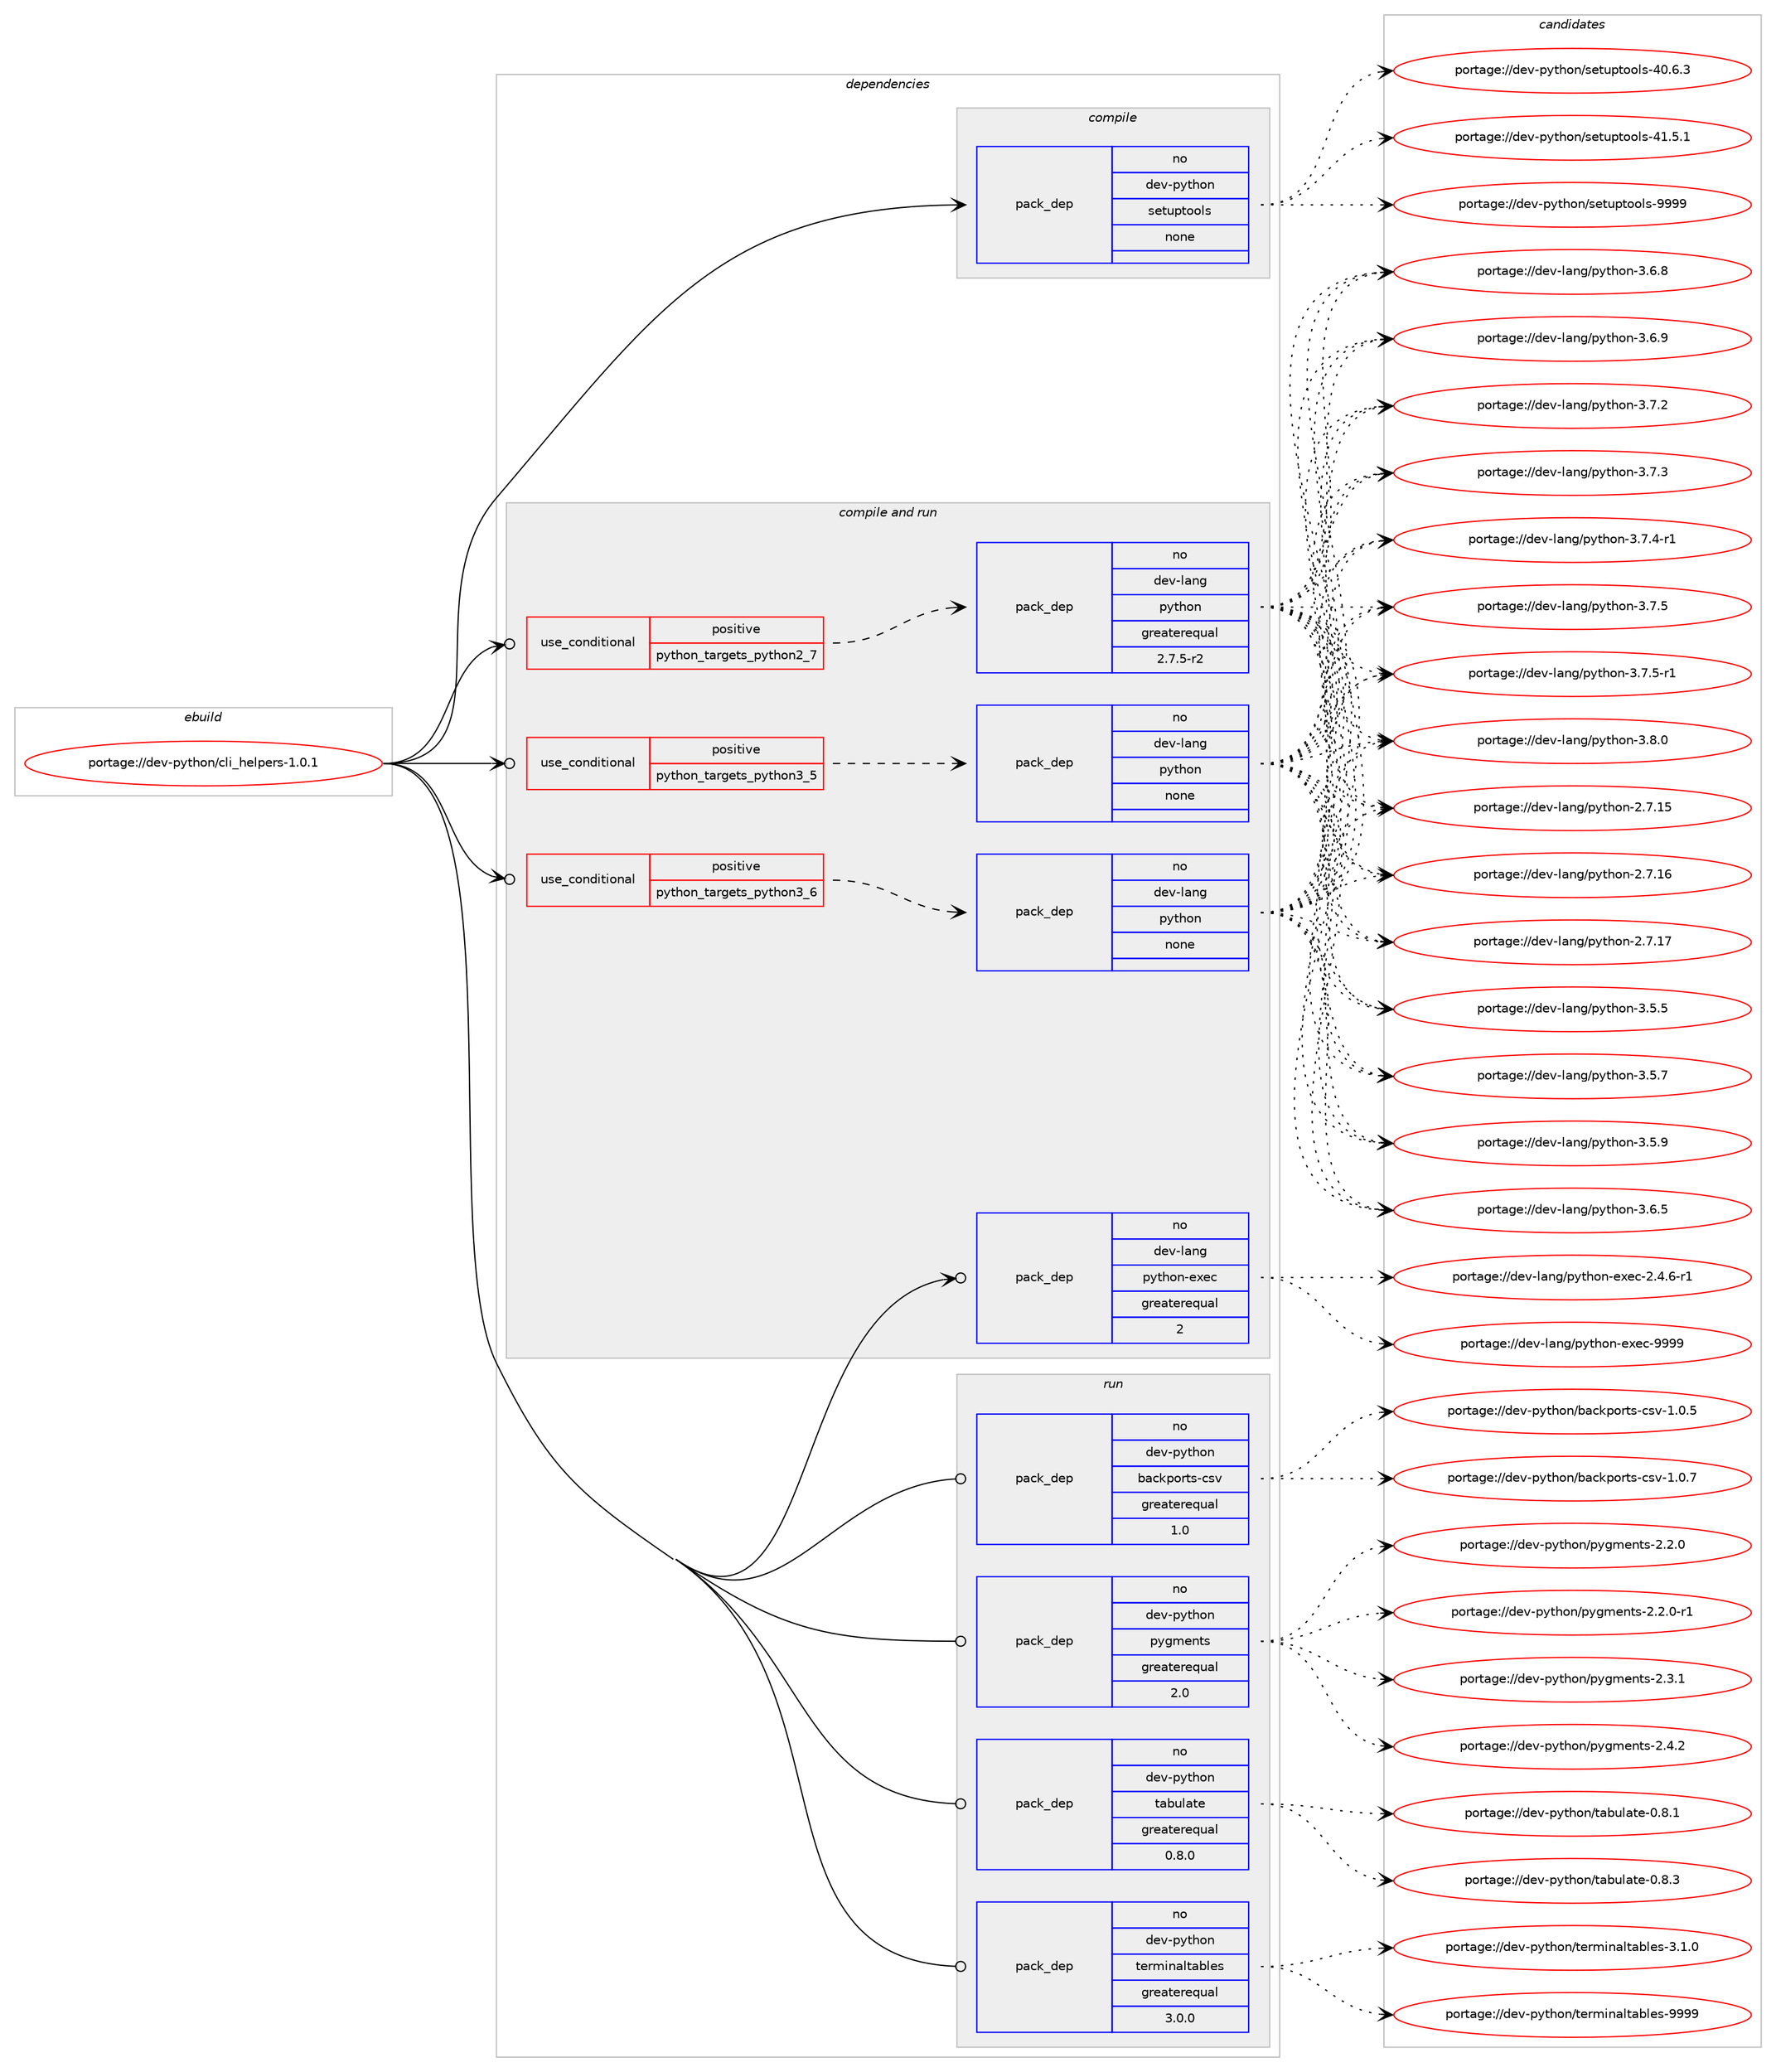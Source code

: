 digraph prolog {

# *************
# Graph options
# *************

newrank=true;
concentrate=true;
compound=true;
graph [rankdir=LR,fontname=Helvetica,fontsize=10,ranksep=1.5];#, ranksep=2.5, nodesep=0.2];
edge  [arrowhead=vee];
node  [fontname=Helvetica,fontsize=10];

# **********
# The ebuild
# **********

subgraph cluster_leftcol {
color=gray;
rank=same;
label=<<i>ebuild</i>>;
id [label="portage://dev-python/cli_helpers-1.0.1", color=red, width=4, href="../dev-python/cli_helpers-1.0.1.svg"];
}

# ****************
# The dependencies
# ****************

subgraph cluster_midcol {
color=gray;
label=<<i>dependencies</i>>;
subgraph cluster_compile {
fillcolor="#eeeeee";
style=filled;
label=<<i>compile</i>>;
subgraph pack103831 {
dependency134005 [label=<<TABLE BORDER="0" CELLBORDER="1" CELLSPACING="0" CELLPADDING="4" WIDTH="220"><TR><TD ROWSPAN="6" CELLPADDING="30">pack_dep</TD></TR><TR><TD WIDTH="110">no</TD></TR><TR><TD>dev-python</TD></TR><TR><TD>setuptools</TD></TR><TR><TD>none</TD></TR><TR><TD></TD></TR></TABLE>>, shape=none, color=blue];
}
id:e -> dependency134005:w [weight=20,style="solid",arrowhead="vee"];
}
subgraph cluster_compileandrun {
fillcolor="#eeeeee";
style=filled;
label=<<i>compile and run</i>>;
subgraph cond26862 {
dependency134006 [label=<<TABLE BORDER="0" CELLBORDER="1" CELLSPACING="0" CELLPADDING="4"><TR><TD ROWSPAN="3" CELLPADDING="10">use_conditional</TD></TR><TR><TD>positive</TD></TR><TR><TD>python_targets_python2_7</TD></TR></TABLE>>, shape=none, color=red];
subgraph pack103832 {
dependency134007 [label=<<TABLE BORDER="0" CELLBORDER="1" CELLSPACING="0" CELLPADDING="4" WIDTH="220"><TR><TD ROWSPAN="6" CELLPADDING="30">pack_dep</TD></TR><TR><TD WIDTH="110">no</TD></TR><TR><TD>dev-lang</TD></TR><TR><TD>python</TD></TR><TR><TD>greaterequal</TD></TR><TR><TD>2.7.5-r2</TD></TR></TABLE>>, shape=none, color=blue];
}
dependency134006:e -> dependency134007:w [weight=20,style="dashed",arrowhead="vee"];
}
id:e -> dependency134006:w [weight=20,style="solid",arrowhead="odotvee"];
subgraph cond26863 {
dependency134008 [label=<<TABLE BORDER="0" CELLBORDER="1" CELLSPACING="0" CELLPADDING="4"><TR><TD ROWSPAN="3" CELLPADDING="10">use_conditional</TD></TR><TR><TD>positive</TD></TR><TR><TD>python_targets_python3_5</TD></TR></TABLE>>, shape=none, color=red];
subgraph pack103833 {
dependency134009 [label=<<TABLE BORDER="0" CELLBORDER="1" CELLSPACING="0" CELLPADDING="4" WIDTH="220"><TR><TD ROWSPAN="6" CELLPADDING="30">pack_dep</TD></TR><TR><TD WIDTH="110">no</TD></TR><TR><TD>dev-lang</TD></TR><TR><TD>python</TD></TR><TR><TD>none</TD></TR><TR><TD></TD></TR></TABLE>>, shape=none, color=blue];
}
dependency134008:e -> dependency134009:w [weight=20,style="dashed",arrowhead="vee"];
}
id:e -> dependency134008:w [weight=20,style="solid",arrowhead="odotvee"];
subgraph cond26864 {
dependency134010 [label=<<TABLE BORDER="0" CELLBORDER="1" CELLSPACING="0" CELLPADDING="4"><TR><TD ROWSPAN="3" CELLPADDING="10">use_conditional</TD></TR><TR><TD>positive</TD></TR><TR><TD>python_targets_python3_6</TD></TR></TABLE>>, shape=none, color=red];
subgraph pack103834 {
dependency134011 [label=<<TABLE BORDER="0" CELLBORDER="1" CELLSPACING="0" CELLPADDING="4" WIDTH="220"><TR><TD ROWSPAN="6" CELLPADDING="30">pack_dep</TD></TR><TR><TD WIDTH="110">no</TD></TR><TR><TD>dev-lang</TD></TR><TR><TD>python</TD></TR><TR><TD>none</TD></TR><TR><TD></TD></TR></TABLE>>, shape=none, color=blue];
}
dependency134010:e -> dependency134011:w [weight=20,style="dashed",arrowhead="vee"];
}
id:e -> dependency134010:w [weight=20,style="solid",arrowhead="odotvee"];
subgraph pack103835 {
dependency134012 [label=<<TABLE BORDER="0" CELLBORDER="1" CELLSPACING="0" CELLPADDING="4" WIDTH="220"><TR><TD ROWSPAN="6" CELLPADDING="30">pack_dep</TD></TR><TR><TD WIDTH="110">no</TD></TR><TR><TD>dev-lang</TD></TR><TR><TD>python-exec</TD></TR><TR><TD>greaterequal</TD></TR><TR><TD>2</TD></TR></TABLE>>, shape=none, color=blue];
}
id:e -> dependency134012:w [weight=20,style="solid",arrowhead="odotvee"];
}
subgraph cluster_run {
fillcolor="#eeeeee";
style=filled;
label=<<i>run</i>>;
subgraph pack103836 {
dependency134013 [label=<<TABLE BORDER="0" CELLBORDER="1" CELLSPACING="0" CELLPADDING="4" WIDTH="220"><TR><TD ROWSPAN="6" CELLPADDING="30">pack_dep</TD></TR><TR><TD WIDTH="110">no</TD></TR><TR><TD>dev-python</TD></TR><TR><TD>backports-csv</TD></TR><TR><TD>greaterequal</TD></TR><TR><TD>1.0</TD></TR></TABLE>>, shape=none, color=blue];
}
id:e -> dependency134013:w [weight=20,style="solid",arrowhead="odot"];
subgraph pack103837 {
dependency134014 [label=<<TABLE BORDER="0" CELLBORDER="1" CELLSPACING="0" CELLPADDING="4" WIDTH="220"><TR><TD ROWSPAN="6" CELLPADDING="30">pack_dep</TD></TR><TR><TD WIDTH="110">no</TD></TR><TR><TD>dev-python</TD></TR><TR><TD>pygments</TD></TR><TR><TD>greaterequal</TD></TR><TR><TD>2.0</TD></TR></TABLE>>, shape=none, color=blue];
}
id:e -> dependency134014:w [weight=20,style="solid",arrowhead="odot"];
subgraph pack103838 {
dependency134015 [label=<<TABLE BORDER="0" CELLBORDER="1" CELLSPACING="0" CELLPADDING="4" WIDTH="220"><TR><TD ROWSPAN="6" CELLPADDING="30">pack_dep</TD></TR><TR><TD WIDTH="110">no</TD></TR><TR><TD>dev-python</TD></TR><TR><TD>tabulate</TD></TR><TR><TD>greaterequal</TD></TR><TR><TD>0.8.0</TD></TR></TABLE>>, shape=none, color=blue];
}
id:e -> dependency134015:w [weight=20,style="solid",arrowhead="odot"];
subgraph pack103839 {
dependency134016 [label=<<TABLE BORDER="0" CELLBORDER="1" CELLSPACING="0" CELLPADDING="4" WIDTH="220"><TR><TD ROWSPAN="6" CELLPADDING="30">pack_dep</TD></TR><TR><TD WIDTH="110">no</TD></TR><TR><TD>dev-python</TD></TR><TR><TD>terminaltables</TD></TR><TR><TD>greaterequal</TD></TR><TR><TD>3.0.0</TD></TR></TABLE>>, shape=none, color=blue];
}
id:e -> dependency134016:w [weight=20,style="solid",arrowhead="odot"];
}
}

# **************
# The candidates
# **************

subgraph cluster_choices {
rank=same;
color=gray;
label=<<i>candidates</i>>;

subgraph choice103831 {
color=black;
nodesep=1;
choiceportage100101118451121211161041111104711510111611711211611111110811545524846544651 [label="portage://dev-python/setuptools-40.6.3", color=red, width=4,href="../dev-python/setuptools-40.6.3.svg"];
choiceportage100101118451121211161041111104711510111611711211611111110811545524946534649 [label="portage://dev-python/setuptools-41.5.1", color=red, width=4,href="../dev-python/setuptools-41.5.1.svg"];
choiceportage10010111845112121116104111110471151011161171121161111111081154557575757 [label="portage://dev-python/setuptools-9999", color=red, width=4,href="../dev-python/setuptools-9999.svg"];
dependency134005:e -> choiceportage100101118451121211161041111104711510111611711211611111110811545524846544651:w [style=dotted,weight="100"];
dependency134005:e -> choiceportage100101118451121211161041111104711510111611711211611111110811545524946534649:w [style=dotted,weight="100"];
dependency134005:e -> choiceportage10010111845112121116104111110471151011161171121161111111081154557575757:w [style=dotted,weight="100"];
}
subgraph choice103832 {
color=black;
nodesep=1;
choiceportage10010111845108971101034711212111610411111045504655464953 [label="portage://dev-lang/python-2.7.15", color=red, width=4,href="../dev-lang/python-2.7.15.svg"];
choiceportage10010111845108971101034711212111610411111045504655464954 [label="portage://dev-lang/python-2.7.16", color=red, width=4,href="../dev-lang/python-2.7.16.svg"];
choiceportage10010111845108971101034711212111610411111045504655464955 [label="portage://dev-lang/python-2.7.17", color=red, width=4,href="../dev-lang/python-2.7.17.svg"];
choiceportage100101118451089711010347112121116104111110455146534653 [label="portage://dev-lang/python-3.5.5", color=red, width=4,href="../dev-lang/python-3.5.5.svg"];
choiceportage100101118451089711010347112121116104111110455146534655 [label="portage://dev-lang/python-3.5.7", color=red, width=4,href="../dev-lang/python-3.5.7.svg"];
choiceportage100101118451089711010347112121116104111110455146534657 [label="portage://dev-lang/python-3.5.9", color=red, width=4,href="../dev-lang/python-3.5.9.svg"];
choiceportage100101118451089711010347112121116104111110455146544653 [label="portage://dev-lang/python-3.6.5", color=red, width=4,href="../dev-lang/python-3.6.5.svg"];
choiceportage100101118451089711010347112121116104111110455146544656 [label="portage://dev-lang/python-3.6.8", color=red, width=4,href="../dev-lang/python-3.6.8.svg"];
choiceportage100101118451089711010347112121116104111110455146544657 [label="portage://dev-lang/python-3.6.9", color=red, width=4,href="../dev-lang/python-3.6.9.svg"];
choiceportage100101118451089711010347112121116104111110455146554650 [label="portage://dev-lang/python-3.7.2", color=red, width=4,href="../dev-lang/python-3.7.2.svg"];
choiceportage100101118451089711010347112121116104111110455146554651 [label="portage://dev-lang/python-3.7.3", color=red, width=4,href="../dev-lang/python-3.7.3.svg"];
choiceportage1001011184510897110103471121211161041111104551465546524511449 [label="portage://dev-lang/python-3.7.4-r1", color=red, width=4,href="../dev-lang/python-3.7.4-r1.svg"];
choiceportage100101118451089711010347112121116104111110455146554653 [label="portage://dev-lang/python-3.7.5", color=red, width=4,href="../dev-lang/python-3.7.5.svg"];
choiceportage1001011184510897110103471121211161041111104551465546534511449 [label="portage://dev-lang/python-3.7.5-r1", color=red, width=4,href="../dev-lang/python-3.7.5-r1.svg"];
choiceportage100101118451089711010347112121116104111110455146564648 [label="portage://dev-lang/python-3.8.0", color=red, width=4,href="../dev-lang/python-3.8.0.svg"];
dependency134007:e -> choiceportage10010111845108971101034711212111610411111045504655464953:w [style=dotted,weight="100"];
dependency134007:e -> choiceportage10010111845108971101034711212111610411111045504655464954:w [style=dotted,weight="100"];
dependency134007:e -> choiceportage10010111845108971101034711212111610411111045504655464955:w [style=dotted,weight="100"];
dependency134007:e -> choiceportage100101118451089711010347112121116104111110455146534653:w [style=dotted,weight="100"];
dependency134007:e -> choiceportage100101118451089711010347112121116104111110455146534655:w [style=dotted,weight="100"];
dependency134007:e -> choiceportage100101118451089711010347112121116104111110455146534657:w [style=dotted,weight="100"];
dependency134007:e -> choiceportage100101118451089711010347112121116104111110455146544653:w [style=dotted,weight="100"];
dependency134007:e -> choiceportage100101118451089711010347112121116104111110455146544656:w [style=dotted,weight="100"];
dependency134007:e -> choiceportage100101118451089711010347112121116104111110455146544657:w [style=dotted,weight="100"];
dependency134007:e -> choiceportage100101118451089711010347112121116104111110455146554650:w [style=dotted,weight="100"];
dependency134007:e -> choiceportage100101118451089711010347112121116104111110455146554651:w [style=dotted,weight="100"];
dependency134007:e -> choiceportage1001011184510897110103471121211161041111104551465546524511449:w [style=dotted,weight="100"];
dependency134007:e -> choiceportage100101118451089711010347112121116104111110455146554653:w [style=dotted,weight="100"];
dependency134007:e -> choiceportage1001011184510897110103471121211161041111104551465546534511449:w [style=dotted,weight="100"];
dependency134007:e -> choiceportage100101118451089711010347112121116104111110455146564648:w [style=dotted,weight="100"];
}
subgraph choice103833 {
color=black;
nodesep=1;
choiceportage10010111845108971101034711212111610411111045504655464953 [label="portage://dev-lang/python-2.7.15", color=red, width=4,href="../dev-lang/python-2.7.15.svg"];
choiceportage10010111845108971101034711212111610411111045504655464954 [label="portage://dev-lang/python-2.7.16", color=red, width=4,href="../dev-lang/python-2.7.16.svg"];
choiceportage10010111845108971101034711212111610411111045504655464955 [label="portage://dev-lang/python-2.7.17", color=red, width=4,href="../dev-lang/python-2.7.17.svg"];
choiceportage100101118451089711010347112121116104111110455146534653 [label="portage://dev-lang/python-3.5.5", color=red, width=4,href="../dev-lang/python-3.5.5.svg"];
choiceportage100101118451089711010347112121116104111110455146534655 [label="portage://dev-lang/python-3.5.7", color=red, width=4,href="../dev-lang/python-3.5.7.svg"];
choiceportage100101118451089711010347112121116104111110455146534657 [label="portage://dev-lang/python-3.5.9", color=red, width=4,href="../dev-lang/python-3.5.9.svg"];
choiceportage100101118451089711010347112121116104111110455146544653 [label="portage://dev-lang/python-3.6.5", color=red, width=4,href="../dev-lang/python-3.6.5.svg"];
choiceportage100101118451089711010347112121116104111110455146544656 [label="portage://dev-lang/python-3.6.8", color=red, width=4,href="../dev-lang/python-3.6.8.svg"];
choiceportage100101118451089711010347112121116104111110455146544657 [label="portage://dev-lang/python-3.6.9", color=red, width=4,href="../dev-lang/python-3.6.9.svg"];
choiceportage100101118451089711010347112121116104111110455146554650 [label="portage://dev-lang/python-3.7.2", color=red, width=4,href="../dev-lang/python-3.7.2.svg"];
choiceportage100101118451089711010347112121116104111110455146554651 [label="portage://dev-lang/python-3.7.3", color=red, width=4,href="../dev-lang/python-3.7.3.svg"];
choiceportage1001011184510897110103471121211161041111104551465546524511449 [label="portage://dev-lang/python-3.7.4-r1", color=red, width=4,href="../dev-lang/python-3.7.4-r1.svg"];
choiceportage100101118451089711010347112121116104111110455146554653 [label="portage://dev-lang/python-3.7.5", color=red, width=4,href="../dev-lang/python-3.7.5.svg"];
choiceportage1001011184510897110103471121211161041111104551465546534511449 [label="portage://dev-lang/python-3.7.5-r1", color=red, width=4,href="../dev-lang/python-3.7.5-r1.svg"];
choiceportage100101118451089711010347112121116104111110455146564648 [label="portage://dev-lang/python-3.8.0", color=red, width=4,href="../dev-lang/python-3.8.0.svg"];
dependency134009:e -> choiceportage10010111845108971101034711212111610411111045504655464953:w [style=dotted,weight="100"];
dependency134009:e -> choiceportage10010111845108971101034711212111610411111045504655464954:w [style=dotted,weight="100"];
dependency134009:e -> choiceportage10010111845108971101034711212111610411111045504655464955:w [style=dotted,weight="100"];
dependency134009:e -> choiceportage100101118451089711010347112121116104111110455146534653:w [style=dotted,weight="100"];
dependency134009:e -> choiceportage100101118451089711010347112121116104111110455146534655:w [style=dotted,weight="100"];
dependency134009:e -> choiceportage100101118451089711010347112121116104111110455146534657:w [style=dotted,weight="100"];
dependency134009:e -> choiceportage100101118451089711010347112121116104111110455146544653:w [style=dotted,weight="100"];
dependency134009:e -> choiceportage100101118451089711010347112121116104111110455146544656:w [style=dotted,weight="100"];
dependency134009:e -> choiceportage100101118451089711010347112121116104111110455146544657:w [style=dotted,weight="100"];
dependency134009:e -> choiceportage100101118451089711010347112121116104111110455146554650:w [style=dotted,weight="100"];
dependency134009:e -> choiceportage100101118451089711010347112121116104111110455146554651:w [style=dotted,weight="100"];
dependency134009:e -> choiceportage1001011184510897110103471121211161041111104551465546524511449:w [style=dotted,weight="100"];
dependency134009:e -> choiceportage100101118451089711010347112121116104111110455146554653:w [style=dotted,weight="100"];
dependency134009:e -> choiceportage1001011184510897110103471121211161041111104551465546534511449:w [style=dotted,weight="100"];
dependency134009:e -> choiceportage100101118451089711010347112121116104111110455146564648:w [style=dotted,weight="100"];
}
subgraph choice103834 {
color=black;
nodesep=1;
choiceportage10010111845108971101034711212111610411111045504655464953 [label="portage://dev-lang/python-2.7.15", color=red, width=4,href="../dev-lang/python-2.7.15.svg"];
choiceportage10010111845108971101034711212111610411111045504655464954 [label="portage://dev-lang/python-2.7.16", color=red, width=4,href="../dev-lang/python-2.7.16.svg"];
choiceportage10010111845108971101034711212111610411111045504655464955 [label="portage://dev-lang/python-2.7.17", color=red, width=4,href="../dev-lang/python-2.7.17.svg"];
choiceportage100101118451089711010347112121116104111110455146534653 [label="portage://dev-lang/python-3.5.5", color=red, width=4,href="../dev-lang/python-3.5.5.svg"];
choiceportage100101118451089711010347112121116104111110455146534655 [label="portage://dev-lang/python-3.5.7", color=red, width=4,href="../dev-lang/python-3.5.7.svg"];
choiceportage100101118451089711010347112121116104111110455146534657 [label="portage://dev-lang/python-3.5.9", color=red, width=4,href="../dev-lang/python-3.5.9.svg"];
choiceportage100101118451089711010347112121116104111110455146544653 [label="portage://dev-lang/python-3.6.5", color=red, width=4,href="../dev-lang/python-3.6.5.svg"];
choiceportage100101118451089711010347112121116104111110455146544656 [label="portage://dev-lang/python-3.6.8", color=red, width=4,href="../dev-lang/python-3.6.8.svg"];
choiceportage100101118451089711010347112121116104111110455146544657 [label="portage://dev-lang/python-3.6.9", color=red, width=4,href="../dev-lang/python-3.6.9.svg"];
choiceportage100101118451089711010347112121116104111110455146554650 [label="portage://dev-lang/python-3.7.2", color=red, width=4,href="../dev-lang/python-3.7.2.svg"];
choiceportage100101118451089711010347112121116104111110455146554651 [label="portage://dev-lang/python-3.7.3", color=red, width=4,href="../dev-lang/python-3.7.3.svg"];
choiceportage1001011184510897110103471121211161041111104551465546524511449 [label="portage://dev-lang/python-3.7.4-r1", color=red, width=4,href="../dev-lang/python-3.7.4-r1.svg"];
choiceportage100101118451089711010347112121116104111110455146554653 [label="portage://dev-lang/python-3.7.5", color=red, width=4,href="../dev-lang/python-3.7.5.svg"];
choiceportage1001011184510897110103471121211161041111104551465546534511449 [label="portage://dev-lang/python-3.7.5-r1", color=red, width=4,href="../dev-lang/python-3.7.5-r1.svg"];
choiceportage100101118451089711010347112121116104111110455146564648 [label="portage://dev-lang/python-3.8.0", color=red, width=4,href="../dev-lang/python-3.8.0.svg"];
dependency134011:e -> choiceportage10010111845108971101034711212111610411111045504655464953:w [style=dotted,weight="100"];
dependency134011:e -> choiceportage10010111845108971101034711212111610411111045504655464954:w [style=dotted,weight="100"];
dependency134011:e -> choiceportage10010111845108971101034711212111610411111045504655464955:w [style=dotted,weight="100"];
dependency134011:e -> choiceportage100101118451089711010347112121116104111110455146534653:w [style=dotted,weight="100"];
dependency134011:e -> choiceportage100101118451089711010347112121116104111110455146534655:w [style=dotted,weight="100"];
dependency134011:e -> choiceportage100101118451089711010347112121116104111110455146534657:w [style=dotted,weight="100"];
dependency134011:e -> choiceportage100101118451089711010347112121116104111110455146544653:w [style=dotted,weight="100"];
dependency134011:e -> choiceportage100101118451089711010347112121116104111110455146544656:w [style=dotted,weight="100"];
dependency134011:e -> choiceportage100101118451089711010347112121116104111110455146544657:w [style=dotted,weight="100"];
dependency134011:e -> choiceportage100101118451089711010347112121116104111110455146554650:w [style=dotted,weight="100"];
dependency134011:e -> choiceportage100101118451089711010347112121116104111110455146554651:w [style=dotted,weight="100"];
dependency134011:e -> choiceportage1001011184510897110103471121211161041111104551465546524511449:w [style=dotted,weight="100"];
dependency134011:e -> choiceportage100101118451089711010347112121116104111110455146554653:w [style=dotted,weight="100"];
dependency134011:e -> choiceportage1001011184510897110103471121211161041111104551465546534511449:w [style=dotted,weight="100"];
dependency134011:e -> choiceportage100101118451089711010347112121116104111110455146564648:w [style=dotted,weight="100"];
}
subgraph choice103835 {
color=black;
nodesep=1;
choiceportage10010111845108971101034711212111610411111045101120101994550465246544511449 [label="portage://dev-lang/python-exec-2.4.6-r1", color=red, width=4,href="../dev-lang/python-exec-2.4.6-r1.svg"];
choiceportage10010111845108971101034711212111610411111045101120101994557575757 [label="portage://dev-lang/python-exec-9999", color=red, width=4,href="../dev-lang/python-exec-9999.svg"];
dependency134012:e -> choiceportage10010111845108971101034711212111610411111045101120101994550465246544511449:w [style=dotted,weight="100"];
dependency134012:e -> choiceportage10010111845108971101034711212111610411111045101120101994557575757:w [style=dotted,weight="100"];
}
subgraph choice103836 {
color=black;
nodesep=1;
choiceportage10010111845112121116104111110479897991071121111141161154599115118454946484653 [label="portage://dev-python/backports-csv-1.0.5", color=red, width=4,href="../dev-python/backports-csv-1.0.5.svg"];
choiceportage10010111845112121116104111110479897991071121111141161154599115118454946484655 [label="portage://dev-python/backports-csv-1.0.7", color=red, width=4,href="../dev-python/backports-csv-1.0.7.svg"];
dependency134013:e -> choiceportage10010111845112121116104111110479897991071121111141161154599115118454946484653:w [style=dotted,weight="100"];
dependency134013:e -> choiceportage10010111845112121116104111110479897991071121111141161154599115118454946484655:w [style=dotted,weight="100"];
}
subgraph choice103837 {
color=black;
nodesep=1;
choiceportage1001011184511212111610411111047112121103109101110116115455046504648 [label="portage://dev-python/pygments-2.2.0", color=red, width=4,href="../dev-python/pygments-2.2.0.svg"];
choiceportage10010111845112121116104111110471121211031091011101161154550465046484511449 [label="portage://dev-python/pygments-2.2.0-r1", color=red, width=4,href="../dev-python/pygments-2.2.0-r1.svg"];
choiceportage1001011184511212111610411111047112121103109101110116115455046514649 [label="portage://dev-python/pygments-2.3.1", color=red, width=4,href="../dev-python/pygments-2.3.1.svg"];
choiceportage1001011184511212111610411111047112121103109101110116115455046524650 [label="portage://dev-python/pygments-2.4.2", color=red, width=4,href="../dev-python/pygments-2.4.2.svg"];
dependency134014:e -> choiceportage1001011184511212111610411111047112121103109101110116115455046504648:w [style=dotted,weight="100"];
dependency134014:e -> choiceportage10010111845112121116104111110471121211031091011101161154550465046484511449:w [style=dotted,weight="100"];
dependency134014:e -> choiceportage1001011184511212111610411111047112121103109101110116115455046514649:w [style=dotted,weight="100"];
dependency134014:e -> choiceportage1001011184511212111610411111047112121103109101110116115455046524650:w [style=dotted,weight="100"];
}
subgraph choice103838 {
color=black;
nodesep=1;
choiceportage1001011184511212111610411111047116979811710897116101454846564649 [label="portage://dev-python/tabulate-0.8.1", color=red, width=4,href="../dev-python/tabulate-0.8.1.svg"];
choiceportage1001011184511212111610411111047116979811710897116101454846564651 [label="portage://dev-python/tabulate-0.8.3", color=red, width=4,href="../dev-python/tabulate-0.8.3.svg"];
dependency134015:e -> choiceportage1001011184511212111610411111047116979811710897116101454846564649:w [style=dotted,weight="100"];
dependency134015:e -> choiceportage1001011184511212111610411111047116979811710897116101454846564651:w [style=dotted,weight="100"];
}
subgraph choice103839 {
color=black;
nodesep=1;
choiceportage1001011184511212111610411111047116101114109105110971081169798108101115455146494648 [label="portage://dev-python/terminaltables-3.1.0", color=red, width=4,href="../dev-python/terminaltables-3.1.0.svg"];
choiceportage10010111845112121116104111110471161011141091051109710811697981081011154557575757 [label="portage://dev-python/terminaltables-9999", color=red, width=4,href="../dev-python/terminaltables-9999.svg"];
dependency134016:e -> choiceportage1001011184511212111610411111047116101114109105110971081169798108101115455146494648:w [style=dotted,weight="100"];
dependency134016:e -> choiceportage10010111845112121116104111110471161011141091051109710811697981081011154557575757:w [style=dotted,weight="100"];
}
}

}

